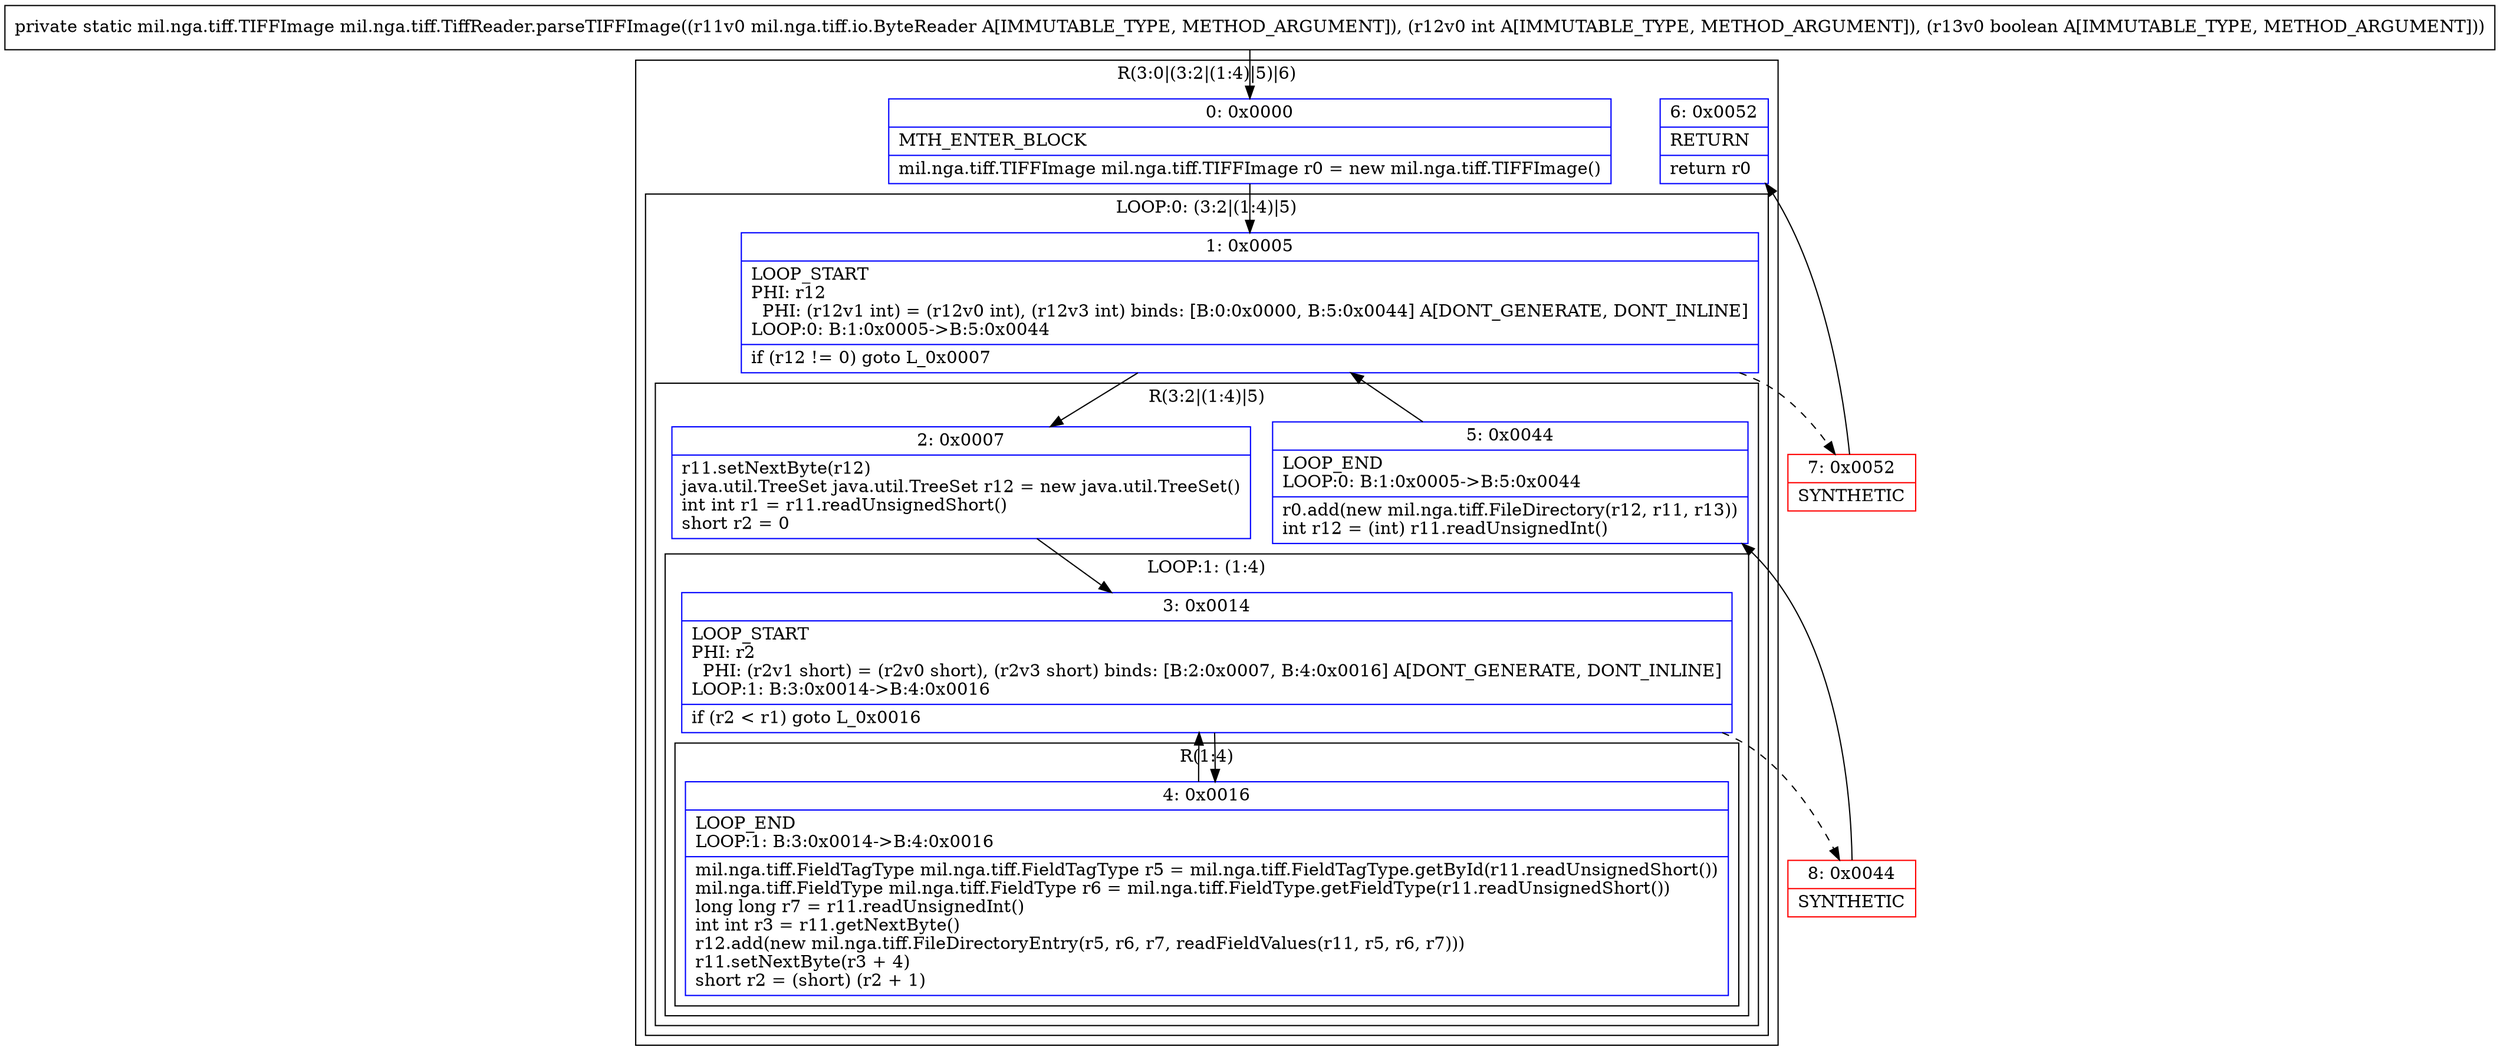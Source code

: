 digraph "CFG formil.nga.tiff.TiffReader.parseTIFFImage(Lmil\/nga\/tiff\/io\/ByteReader;IZ)Lmil\/nga\/tiff\/TIFFImage;" {
subgraph cluster_Region_1222637919 {
label = "R(3:0|(3:2|(1:4)|5)|6)";
node [shape=record,color=blue];
Node_0 [shape=record,label="{0\:\ 0x0000|MTH_ENTER_BLOCK\l|mil.nga.tiff.TIFFImage mil.nga.tiff.TIFFImage r0 = new mil.nga.tiff.TIFFImage()\l}"];
subgraph cluster_LoopRegion_948880149 {
label = "LOOP:0: (3:2|(1:4)|5)";
node [shape=record,color=blue];
Node_1 [shape=record,label="{1\:\ 0x0005|LOOP_START\lPHI: r12 \l  PHI: (r12v1 int) = (r12v0 int), (r12v3 int) binds: [B:0:0x0000, B:5:0x0044] A[DONT_GENERATE, DONT_INLINE]\lLOOP:0: B:1:0x0005\-\>B:5:0x0044\l|if (r12 != 0) goto L_0x0007\l}"];
subgraph cluster_Region_267795763 {
label = "R(3:2|(1:4)|5)";
node [shape=record,color=blue];
Node_2 [shape=record,label="{2\:\ 0x0007|r11.setNextByte(r12)\ljava.util.TreeSet java.util.TreeSet r12 = new java.util.TreeSet()\lint int r1 = r11.readUnsignedShort()\lshort r2 = 0\l}"];
subgraph cluster_LoopRegion_100999187 {
label = "LOOP:1: (1:4)";
node [shape=record,color=blue];
Node_3 [shape=record,label="{3\:\ 0x0014|LOOP_START\lPHI: r2 \l  PHI: (r2v1 short) = (r2v0 short), (r2v3 short) binds: [B:2:0x0007, B:4:0x0016] A[DONT_GENERATE, DONT_INLINE]\lLOOP:1: B:3:0x0014\-\>B:4:0x0016\l|if (r2 \< r1) goto L_0x0016\l}"];
subgraph cluster_Region_1228294871 {
label = "R(1:4)";
node [shape=record,color=blue];
Node_4 [shape=record,label="{4\:\ 0x0016|LOOP_END\lLOOP:1: B:3:0x0014\-\>B:4:0x0016\l|mil.nga.tiff.FieldTagType mil.nga.tiff.FieldTagType r5 = mil.nga.tiff.FieldTagType.getById(r11.readUnsignedShort())\lmil.nga.tiff.FieldType mil.nga.tiff.FieldType r6 = mil.nga.tiff.FieldType.getFieldType(r11.readUnsignedShort())\llong long r7 = r11.readUnsignedInt()\lint int r3 = r11.getNextByte()\lr12.add(new mil.nga.tiff.FileDirectoryEntry(r5, r6, r7, readFieldValues(r11, r5, r6, r7)))\lr11.setNextByte(r3 + 4)\lshort r2 = (short) (r2 + 1)\l}"];
}
}
Node_5 [shape=record,label="{5\:\ 0x0044|LOOP_END\lLOOP:0: B:1:0x0005\-\>B:5:0x0044\l|r0.add(new mil.nga.tiff.FileDirectory(r12, r11, r13))\lint r12 = (int) r11.readUnsignedInt()\l}"];
}
}
Node_6 [shape=record,label="{6\:\ 0x0052|RETURN\l|return r0\l}"];
}
Node_7 [shape=record,color=red,label="{7\:\ 0x0052|SYNTHETIC\l}"];
Node_8 [shape=record,color=red,label="{8\:\ 0x0044|SYNTHETIC\l}"];
MethodNode[shape=record,label="{private static mil.nga.tiff.TIFFImage mil.nga.tiff.TiffReader.parseTIFFImage((r11v0 mil.nga.tiff.io.ByteReader A[IMMUTABLE_TYPE, METHOD_ARGUMENT]), (r12v0 int A[IMMUTABLE_TYPE, METHOD_ARGUMENT]), (r13v0 boolean A[IMMUTABLE_TYPE, METHOD_ARGUMENT])) }"];
MethodNode -> Node_0;
Node_0 -> Node_1;
Node_1 -> Node_2;
Node_1 -> Node_7[style=dashed];
Node_2 -> Node_3;
Node_3 -> Node_4;
Node_3 -> Node_8[style=dashed];
Node_4 -> Node_3;
Node_5 -> Node_1;
Node_7 -> Node_6;
Node_8 -> Node_5;
}

